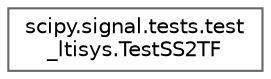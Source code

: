 digraph "Graphical Class Hierarchy"
{
 // LATEX_PDF_SIZE
  bgcolor="transparent";
  edge [fontname=Helvetica,fontsize=10,labelfontname=Helvetica,labelfontsize=10];
  node [fontname=Helvetica,fontsize=10,shape=box,height=0.2,width=0.4];
  rankdir="LR";
  Node0 [id="Node000000",label="scipy.signal.tests.test\l_ltisys.TestSS2TF",height=0.2,width=0.4,color="grey40", fillcolor="white", style="filled",URL="$d9/d83/classscipy_1_1signal_1_1tests_1_1test__ltisys_1_1TestSS2TF.html",tooltip=" "];
}
